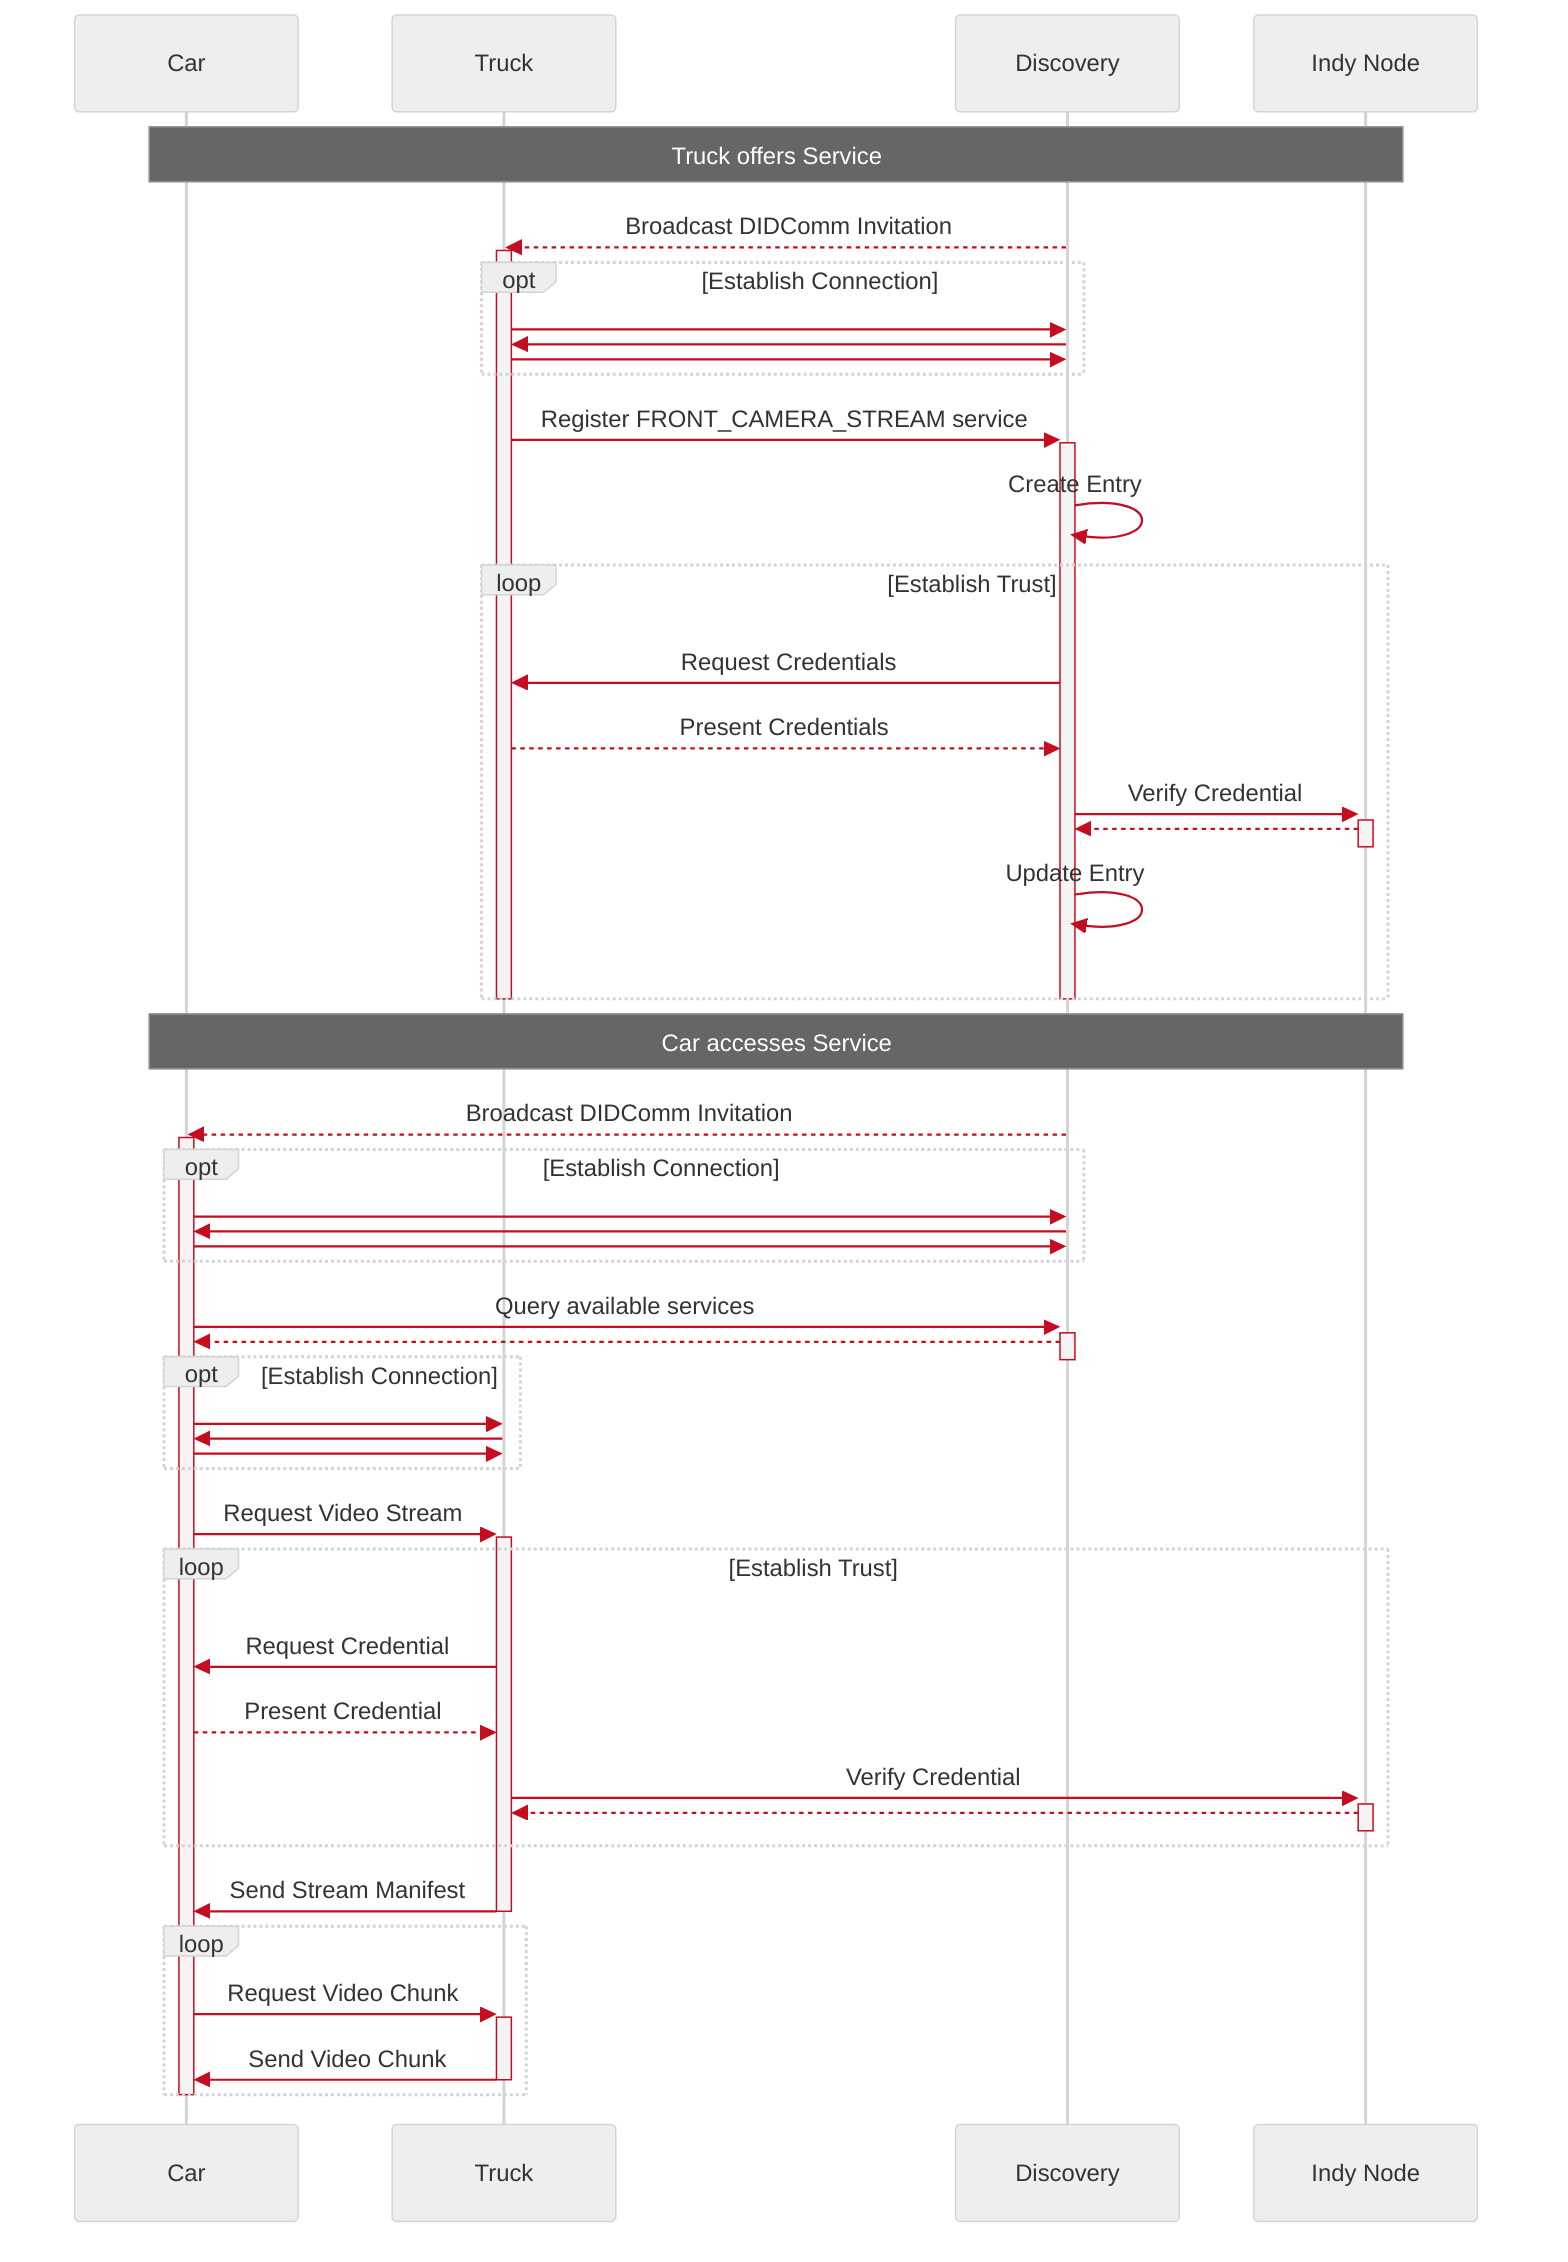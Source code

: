 %%{init: {
  "theme": "neutral",
  "themeVariables": {
    "xactorTextColor": "#C40D20",
    "signalColor": "#C40D20",
    "xsignalTextColor": "#C40D20",
    "activationBorderColor": "#C40D20"
  }
}}%%
sequenceDiagram
    participant car as Car
    participant truck as Truck
    participant discovery as Discovery
    participant indy as Indy Node

    Note over car,indy: Truck offers Service

    discovery-->>truck: Broadcast DIDComm Invitation
    activate truck
    opt Establish Connection
        truck->>discovery: 
        discovery->>truck: 
        truck->>discovery: 
    end

    truck->>+discovery: Register FRONT_CAMERA_STREAM service
    discovery->>discovery: Create Entry

    loop Establish Trust
        discovery->>truck: Request Credentials
        truck-->>discovery: Present Credentials
        discovery->>+indy: Verify Credential
        indy-->>-discovery: 
        discovery->>discovery: Update Entry
    end
    deactivate discovery
    deactivate truck


    Note over car,indy: Car accesses Service

    discovery-->>car: Broadcast DIDComm Invitation
    activate car
    opt Establish Connection
        car->>discovery: 
        discovery->>car: 
        car->>discovery: 
    end


    car->>+discovery: Query available services
    discovery-->>-car: 

    opt Establish Connection
        car->>truck: 
        truck->>car: 
        car->>truck: 
    end

    car->>+truck: Request Video Stream

    loop Establish Trust
        truck->>car: Request Credential
        car-->>truck: Present Credential
        truck->>+indy: Verify Credential
        indy-->>-truck: 
    end

    truck->>-car: Send Stream Manifest

    loop
        car->>+truck: Request Video Chunk
        truck->>-car: Send Video Chunk
    end

    deactivate car